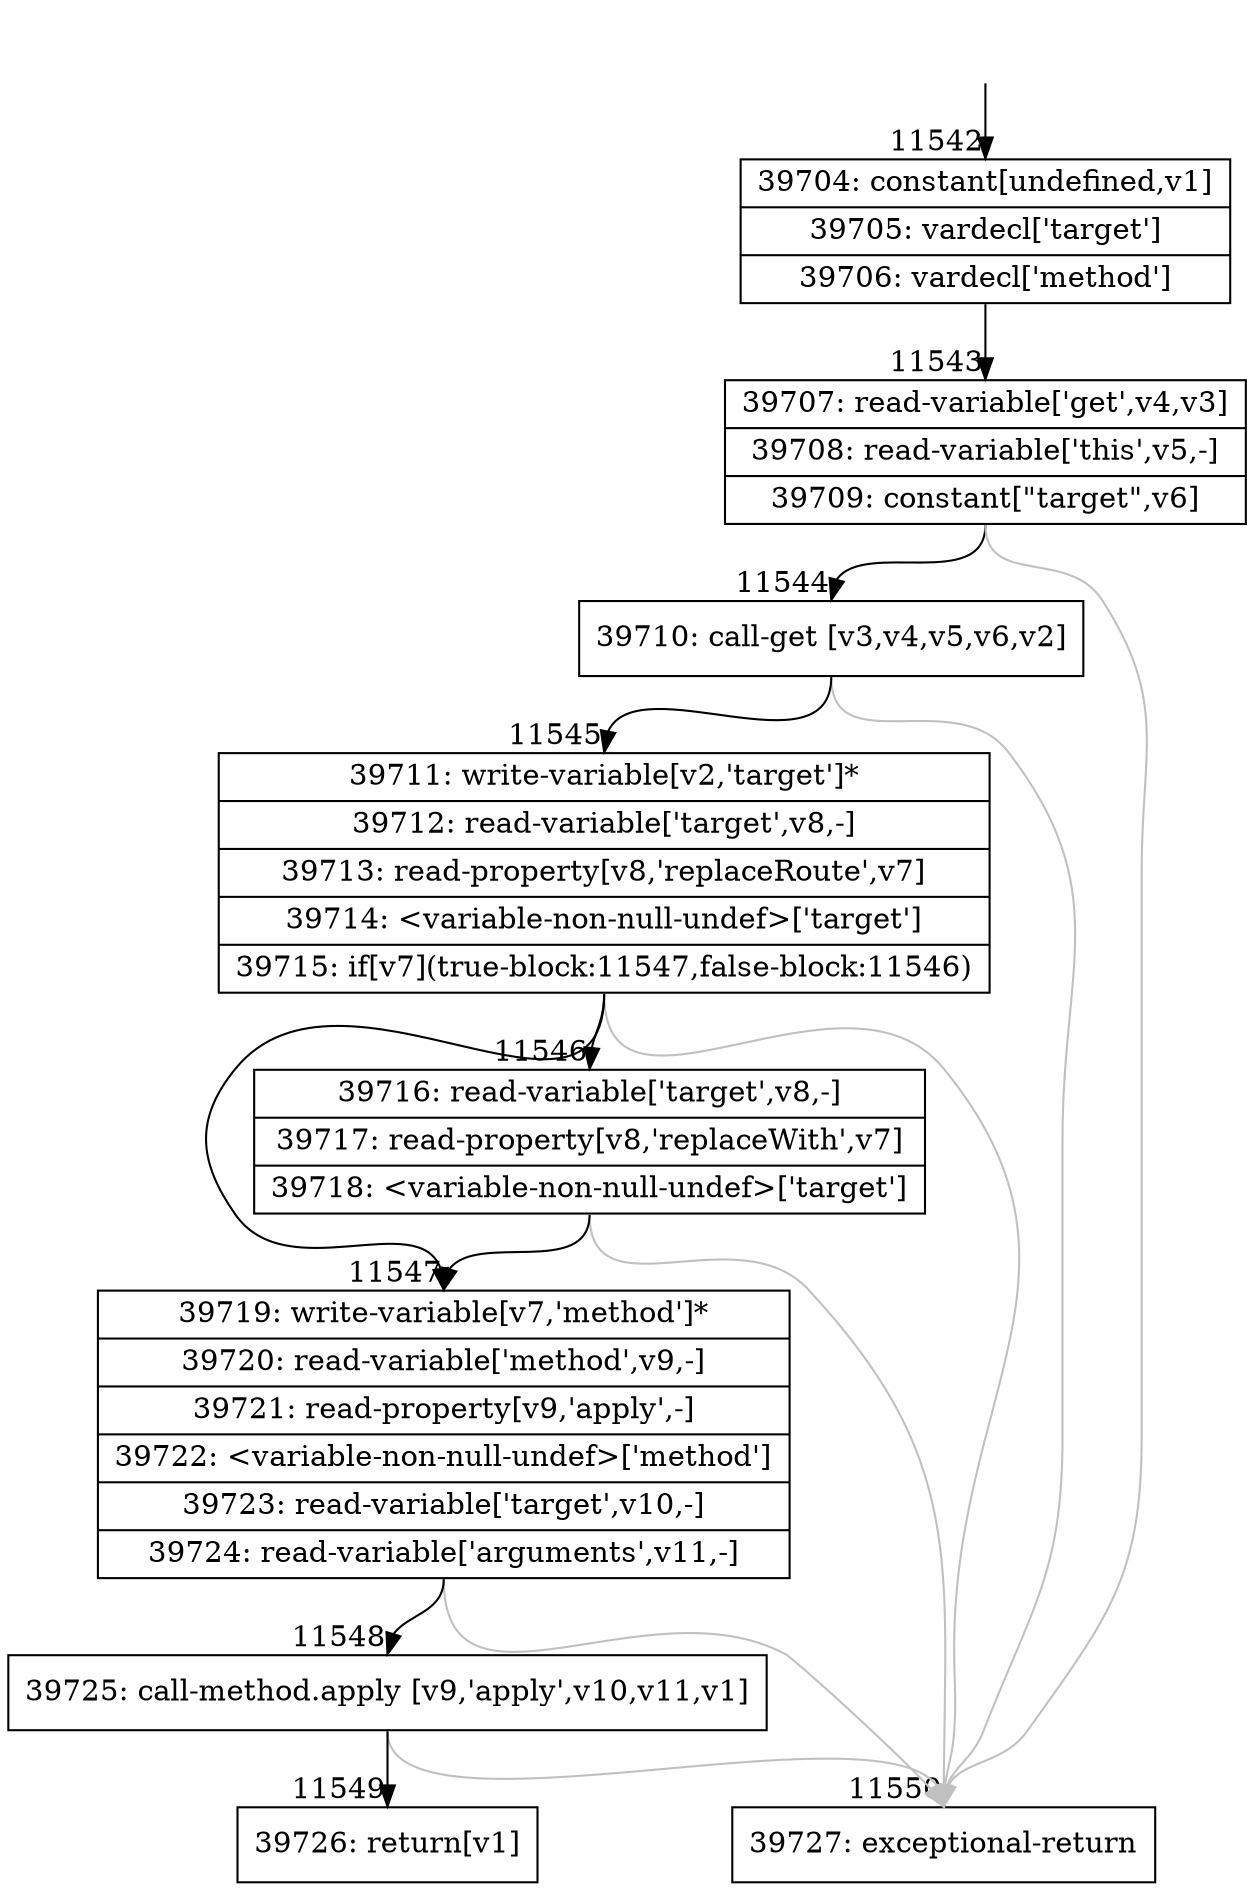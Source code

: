 digraph {
rankdir="TD"
BB_entry949[shape=none,label=""];
BB_entry949 -> BB11542 [tailport=s, headport=n, headlabel="    11542"]
BB11542 [shape=record label="{39704: constant[undefined,v1]|39705: vardecl['target']|39706: vardecl['method']}" ] 
BB11542 -> BB11543 [tailport=s, headport=n, headlabel="      11543"]
BB11543 [shape=record label="{39707: read-variable['get',v4,v3]|39708: read-variable['this',v5,-]|39709: constant[\"target\",v6]}" ] 
BB11543 -> BB11544 [tailport=s, headport=n, headlabel="      11544"]
BB11543 -> BB11550 [tailport=s, headport=n, color=gray, headlabel="      11550"]
BB11544 [shape=record label="{39710: call-get [v3,v4,v5,v6,v2]}" ] 
BB11544 -> BB11545 [tailport=s, headport=n, headlabel="      11545"]
BB11544 -> BB11550 [tailport=s, headport=n, color=gray]
BB11545 [shape=record label="{39711: write-variable[v2,'target']*|39712: read-variable['target',v8,-]|39713: read-property[v8,'replaceRoute',v7]|39714: \<variable-non-null-undef\>['target']|39715: if[v7](true-block:11547,false-block:11546)}" ] 
BB11545 -> BB11547 [tailport=s, headport=n, headlabel="      11547"]
BB11545 -> BB11546 [tailport=s, headport=n, headlabel="      11546"]
BB11545 -> BB11550 [tailport=s, headport=n, color=gray]
BB11546 [shape=record label="{39716: read-variable['target',v8,-]|39717: read-property[v8,'replaceWith',v7]|39718: \<variable-non-null-undef\>['target']}" ] 
BB11546 -> BB11547 [tailport=s, headport=n]
BB11546 -> BB11550 [tailport=s, headport=n, color=gray]
BB11547 [shape=record label="{39719: write-variable[v7,'method']*|39720: read-variable['method',v9,-]|39721: read-property[v9,'apply',-]|39722: \<variable-non-null-undef\>['method']|39723: read-variable['target',v10,-]|39724: read-variable['arguments',v11,-]}" ] 
BB11547 -> BB11548 [tailport=s, headport=n, headlabel="      11548"]
BB11547 -> BB11550 [tailport=s, headport=n, color=gray]
BB11548 [shape=record label="{39725: call-method.apply [v9,'apply',v10,v11,v1]}" ] 
BB11548 -> BB11549 [tailport=s, headport=n, headlabel="      11549"]
BB11548 -> BB11550 [tailport=s, headport=n, color=gray]
BB11549 [shape=record label="{39726: return[v1]}" ] 
BB11550 [shape=record label="{39727: exceptional-return}" ] 
//#$~ 21088
}
